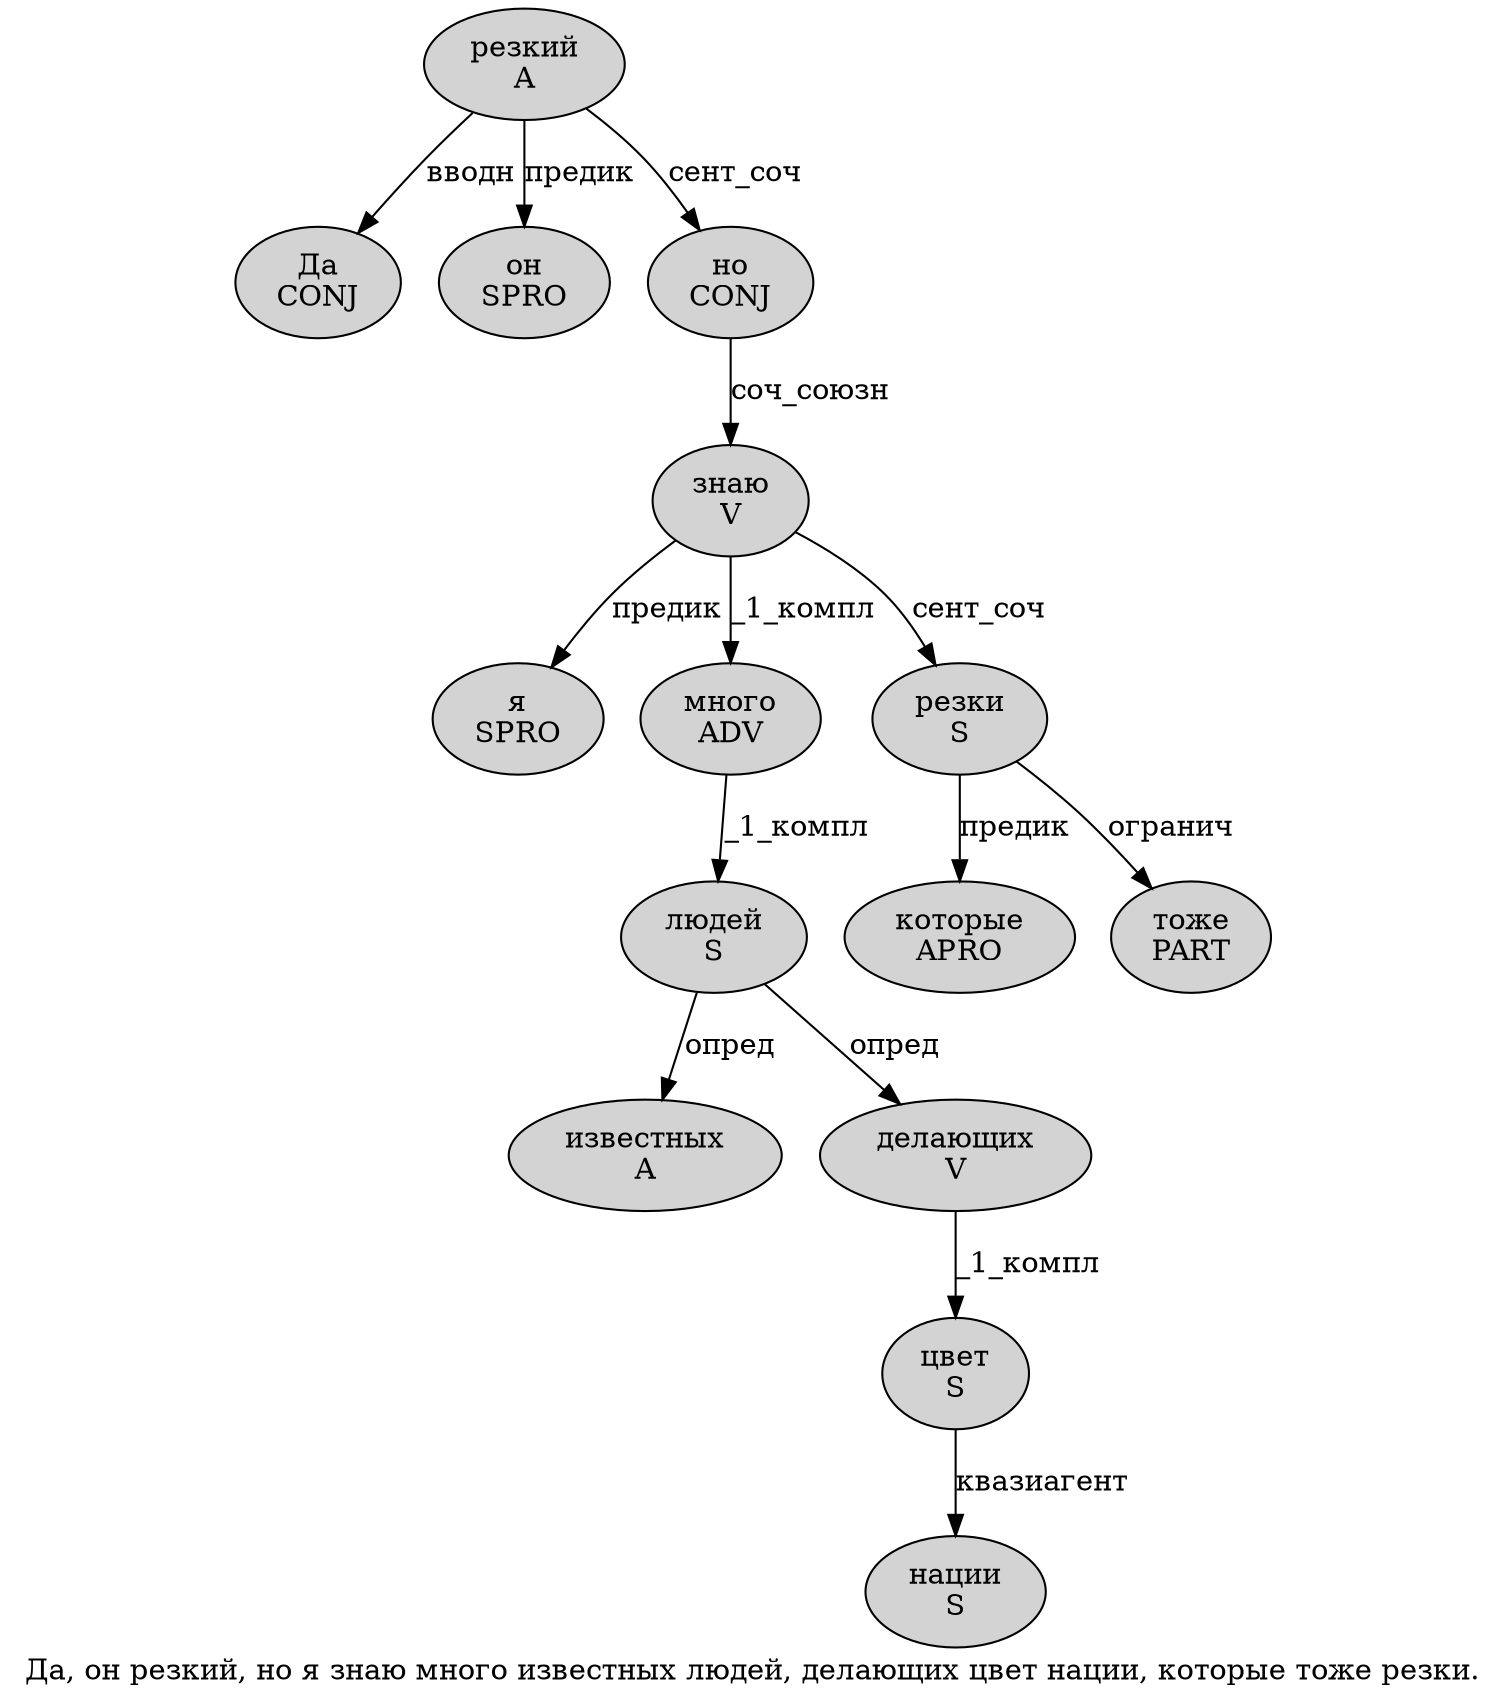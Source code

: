 digraph SENTENCE_1690 {
	graph [label="Да, он резкий, но я знаю много известных людей, делающих цвет нации, которые тоже резки."]
	node [style=filled]
		0 [label="Да
CONJ" color="" fillcolor=lightgray penwidth=1 shape=ellipse]
		2 [label="он
SPRO" color="" fillcolor=lightgray penwidth=1 shape=ellipse]
		3 [label="резкий
A" color="" fillcolor=lightgray penwidth=1 shape=ellipse]
		5 [label="но
CONJ" color="" fillcolor=lightgray penwidth=1 shape=ellipse]
		6 [label="я
SPRO" color="" fillcolor=lightgray penwidth=1 shape=ellipse]
		7 [label="знаю
V" color="" fillcolor=lightgray penwidth=1 shape=ellipse]
		8 [label="много
ADV" color="" fillcolor=lightgray penwidth=1 shape=ellipse]
		9 [label="известных
A" color="" fillcolor=lightgray penwidth=1 shape=ellipse]
		10 [label="людей
S" color="" fillcolor=lightgray penwidth=1 shape=ellipse]
		12 [label="делающих
V" color="" fillcolor=lightgray penwidth=1 shape=ellipse]
		13 [label="цвет
S" color="" fillcolor=lightgray penwidth=1 shape=ellipse]
		14 [label="нации
S" color="" fillcolor=lightgray penwidth=1 shape=ellipse]
		16 [label="которые
APRO" color="" fillcolor=lightgray penwidth=1 shape=ellipse]
		17 [label="тоже
PART" color="" fillcolor=lightgray penwidth=1 shape=ellipse]
		18 [label="резки
S" color="" fillcolor=lightgray penwidth=1 shape=ellipse]
			13 -> 14 [label="квазиагент"]
			7 -> 6 [label="предик"]
			7 -> 8 [label="_1_компл"]
			7 -> 18 [label="сент_соч"]
			3 -> 0 [label="вводн"]
			3 -> 2 [label="предик"]
			3 -> 5 [label="сент_соч"]
			12 -> 13 [label="_1_компл"]
			10 -> 9 [label="опред"]
			10 -> 12 [label="опред"]
			5 -> 7 [label="соч_союзн"]
			8 -> 10 [label="_1_компл"]
			18 -> 16 [label="предик"]
			18 -> 17 [label="огранич"]
}